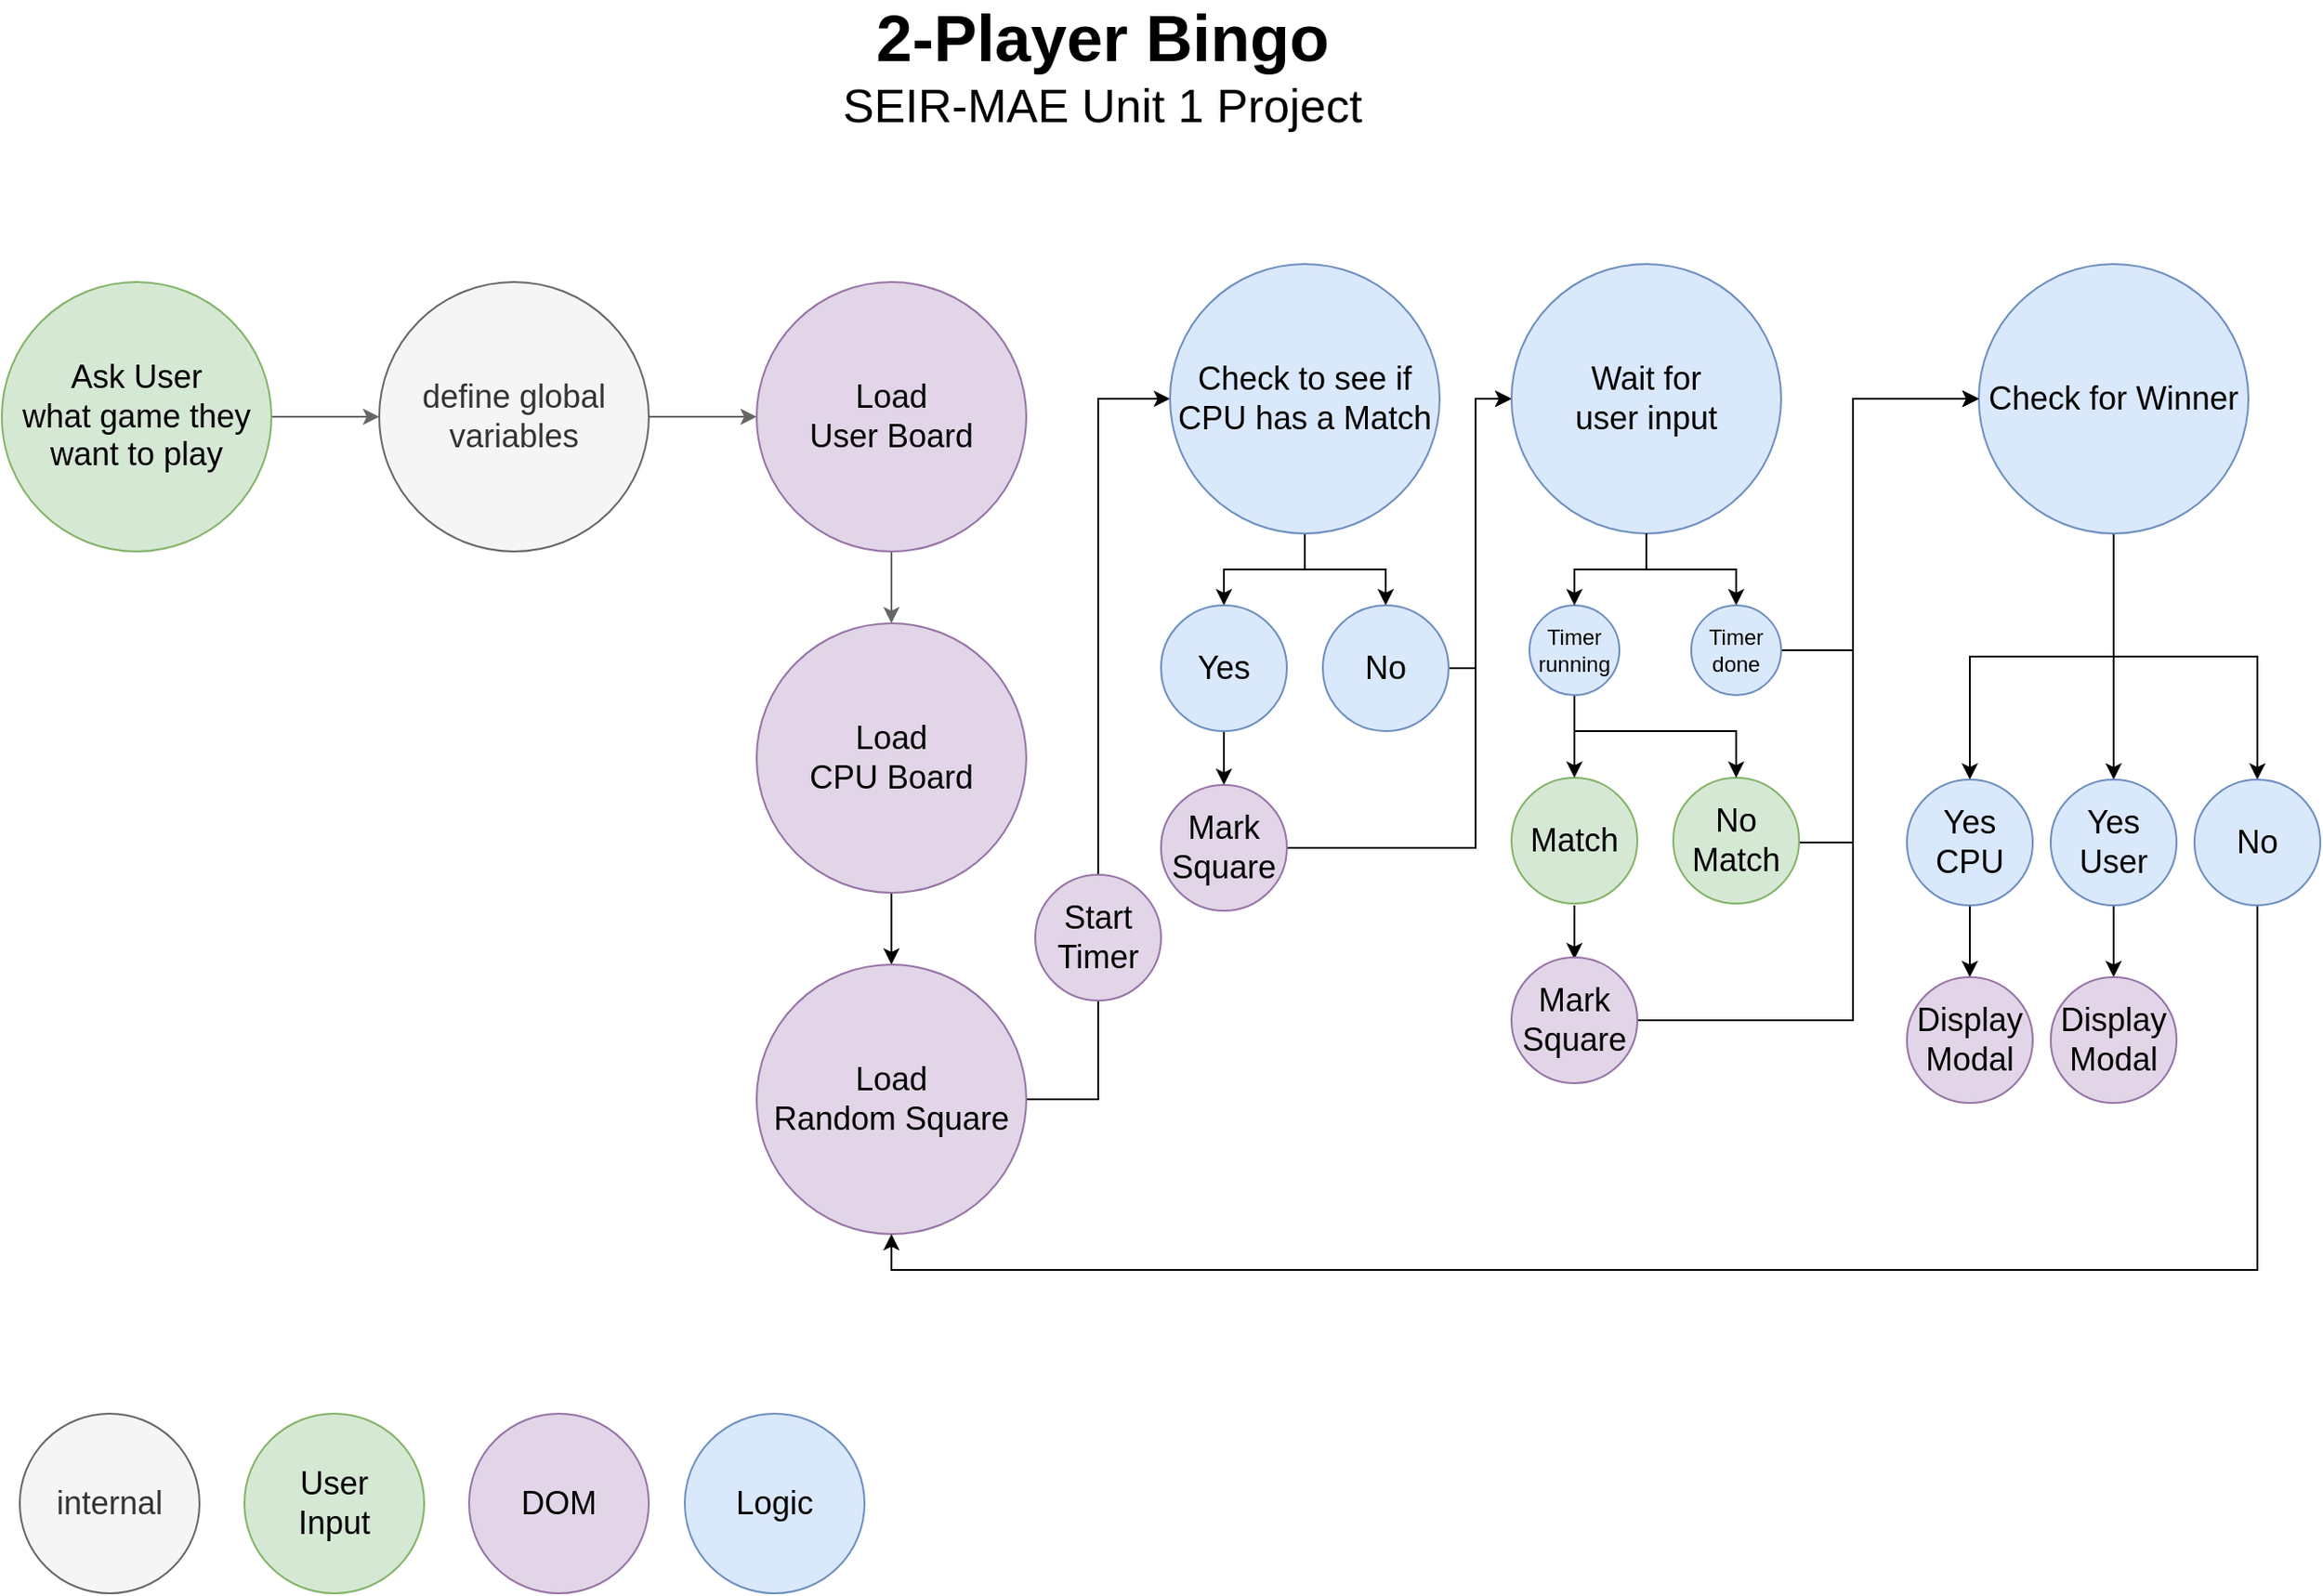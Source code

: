 <mxfile version="12.9.6" type="device"><diagram name="Page-1" id="c7488fd3-1785-93aa-aadb-54a6760d102a"><mxGraphModel dx="2133" dy="1757" grid="0" gridSize="10" guides="1" tooltips="1" connect="1" arrows="1" fold="1" page="1" pageScale="1" pageWidth="1500" pageHeight="1200" background="#ffffff" math="0" shadow="0"><root><mxCell id="0"/><mxCell id="1" parent="0"/><mxCell id="MlNEu42tujTxi9KtffJH-21" value="" style="edgeStyle=orthogonalEdgeStyle;rounded=0;orthogonalLoop=1;jettySize=auto;html=1;fillColor=#f5f5f5;strokeColor=#666666;" parent="1" source="MlNEu42tujTxi9KtffJH-1" target="MlNEu42tujTxi9KtffJH-2" edge="1"><mxGeometry relative="1" as="geometry"/></mxCell><mxCell id="MlNEu42tujTxi9KtffJH-1" value="&lt;font style=&quot;font-size: 18px&quot;&gt;define global variables&lt;/font&gt;" style="ellipse;whiteSpace=wrap;html=1;aspect=fixed;fillColor=#f5f5f5;strokeColor=#666666;fontColor=#333333;" parent="1" vertex="1"><mxGeometry x="315" y="300" width="150" height="150" as="geometry"/></mxCell><mxCell id="MlNEu42tujTxi9KtffJH-46" value="" style="edgeStyle=orthogonalEdgeStyle;rounded=0;orthogonalLoop=1;jettySize=auto;html=1;fillColor=#f5f5f5;strokeColor=#666666;" parent="1" source="MlNEu42tujTxi9KtffJH-2" target="MlNEu42tujTxi9KtffJH-3" edge="1"><mxGeometry relative="1" as="geometry"/></mxCell><mxCell id="MlNEu42tujTxi9KtffJH-2" value="&lt;font style=&quot;font-size: 18px&quot;&gt;Load &lt;br&gt;User Board&lt;/font&gt;" style="ellipse;whiteSpace=wrap;html=1;aspect=fixed;fillColor=#e1d5e7;strokeColor=#9673a6;" parent="1" vertex="1"><mxGeometry x="525" y="300" width="150" height="150" as="geometry"/></mxCell><mxCell id="MlNEu42tujTxi9KtffJH-47" value="" style="edgeStyle=orthogonalEdgeStyle;rounded=0;orthogonalLoop=1;jettySize=auto;html=1;" parent="1" source="MlNEu42tujTxi9KtffJH-3" target="MlNEu42tujTxi9KtffJH-4" edge="1"><mxGeometry relative="1" as="geometry"/></mxCell><mxCell id="MlNEu42tujTxi9KtffJH-3" value="&lt;font style=&quot;font-size: 18px&quot;&gt;Load &lt;br&gt;CPU Board&lt;/font&gt;" style="ellipse;whiteSpace=wrap;html=1;aspect=fixed;fillColor=#e1d5e7;strokeColor=#9673a6;" parent="1" vertex="1"><mxGeometry x="525" y="490" width="150" height="150" as="geometry"/></mxCell><mxCell id="MlNEu42tujTxi9KtffJH-48" style="edgeStyle=orthogonalEdgeStyle;rounded=0;orthogonalLoop=1;jettySize=auto;html=1;entryX=0;entryY=0.5;entryDx=0;entryDy=0;" parent="1" source="MlNEu42tujTxi9KtffJH-4" target="MlNEu42tujTxi9KtffJH-6" edge="1"><mxGeometry relative="1" as="geometry"><mxPoint x="715" y="440" as="targetPoint"/></mxGeometry></mxCell><mxCell id="MlNEu42tujTxi9KtffJH-4" value="&lt;span style=&quot;font-size: 18px&quot;&gt;Load &lt;br&gt;Random Square&lt;/span&gt;" style="ellipse;whiteSpace=wrap;html=1;aspect=fixed;fillColor=#e1d5e7;strokeColor=#9673a6;" parent="1" vertex="1"><mxGeometry x="525" y="680" width="150" height="150" as="geometry"/></mxCell><mxCell id="MlNEu42tujTxi9KtffJH-5" value="&lt;span style=&quot;font-size: 18px&quot;&gt;Start Timer&lt;/span&gt;" style="ellipse;whiteSpace=wrap;html=1;aspect=fixed;fillColor=#e1d5e7;strokeColor=#9673a6;" parent="1" vertex="1"><mxGeometry x="680" y="630" width="70" height="70" as="geometry"/></mxCell><mxCell id="MlNEu42tujTxi9KtffJH-25" style="edgeStyle=orthogonalEdgeStyle;rounded=0;orthogonalLoop=1;jettySize=auto;html=1;" parent="1" source="MlNEu42tujTxi9KtffJH-6" target="MlNEu42tujTxi9KtffJH-7" edge="1"><mxGeometry relative="1" as="geometry"/></mxCell><mxCell id="MlNEu42tujTxi9KtffJH-27" style="edgeStyle=orthogonalEdgeStyle;rounded=0;orthogonalLoop=1;jettySize=auto;html=1;entryX=0.5;entryY=0;entryDx=0;entryDy=0;" parent="1" source="MlNEu42tujTxi9KtffJH-6" target="MlNEu42tujTxi9KtffJH-8" edge="1"><mxGeometry relative="1" as="geometry"/></mxCell><mxCell id="MlNEu42tujTxi9KtffJH-6" value="&lt;span style=&quot;font-size: 18px&quot;&gt;Check to see if CPU has a Match&lt;/span&gt;" style="ellipse;whiteSpace=wrap;html=1;aspect=fixed;fillColor=#dae8fc;strokeColor=#6c8ebf;" parent="1" vertex="1"><mxGeometry x="755" y="290" width="150" height="150" as="geometry"/></mxCell><mxCell id="MlNEu42tujTxi9KtffJH-28" value="" style="edgeStyle=orthogonalEdgeStyle;rounded=0;orthogonalLoop=1;jettySize=auto;html=1;" parent="1" source="MlNEu42tujTxi9KtffJH-7" target="MlNEu42tujTxi9KtffJH-9" edge="1"><mxGeometry relative="1" as="geometry"/></mxCell><mxCell id="MlNEu42tujTxi9KtffJH-7" value="&lt;span style=&quot;font-size: 18px&quot;&gt;Yes&lt;/span&gt;" style="ellipse;whiteSpace=wrap;html=1;aspect=fixed;fillColor=#dae8fc;strokeColor=#6c8ebf;" parent="1" vertex="1"><mxGeometry x="750" y="480" width="70" height="70" as="geometry"/></mxCell><mxCell id="MlNEu42tujTxi9KtffJH-30" style="edgeStyle=orthogonalEdgeStyle;rounded=0;orthogonalLoop=1;jettySize=auto;html=1;entryX=0;entryY=0.5;entryDx=0;entryDy=0;" parent="1" source="MlNEu42tujTxi9KtffJH-8" target="MlNEu42tujTxi9KtffJH-13" edge="1"><mxGeometry relative="1" as="geometry"><mxPoint x="875" y="580" as="targetPoint"/><Array as="points"><mxPoint x="925" y="515"/><mxPoint x="925" y="365"/></Array></mxGeometry></mxCell><mxCell id="MlNEu42tujTxi9KtffJH-8" value="&lt;span style=&quot;font-size: 18px&quot;&gt;No&lt;/span&gt;" style="ellipse;whiteSpace=wrap;html=1;aspect=fixed;fillColor=#dae8fc;strokeColor=#6c8ebf;" parent="1" vertex="1"><mxGeometry x="840" y="480" width="70" height="70" as="geometry"/></mxCell><mxCell id="MlNEu42tujTxi9KtffJH-33" value="" style="edgeStyle=orthogonalEdgeStyle;rounded=0;orthogonalLoop=1;jettySize=auto;html=1;entryX=0;entryY=0.5;entryDx=0;entryDy=0;" parent="1" source="MlNEu42tujTxi9KtffJH-9" target="MlNEu42tujTxi9KtffJH-13" edge="1"><mxGeometry relative="1" as="geometry"><mxPoint x="925" y="370" as="targetPoint"/><Array as="points"><mxPoint x="925" y="615"/><mxPoint x="925" y="365"/></Array></mxGeometry></mxCell><mxCell id="MlNEu42tujTxi9KtffJH-9" value="&lt;span style=&quot;font-size: 18px&quot;&gt;Mark Square&lt;/span&gt;" style="ellipse;whiteSpace=wrap;html=1;aspect=fixed;fillColor=#e1d5e7;strokeColor=#9673a6;" parent="1" vertex="1"><mxGeometry x="750" y="580" width="70" height="70" as="geometry"/></mxCell><mxCell id="MlNEu42tujTxi9KtffJH-38" value="" style="edgeStyle=orthogonalEdgeStyle;rounded=0;orthogonalLoop=1;jettySize=auto;html=1;" parent="1" edge="1"><mxGeometry relative="1" as="geometry"><mxPoint x="980" y="647" as="sourcePoint"/><mxPoint x="980" y="677" as="targetPoint"/></mxGeometry></mxCell><mxCell id="MlNEu42tujTxi9KtffJH-11" value="&lt;span style=&quot;font-size: 18px&quot;&gt;Match&lt;/span&gt;" style="ellipse;whiteSpace=wrap;html=1;aspect=fixed;fillColor=#d5e8d4;strokeColor=#82b366;" parent="1" vertex="1"><mxGeometry x="945" y="576" width="70" height="70" as="geometry"/></mxCell><mxCell id="MlNEu42tujTxi9KtffJH-45" style="edgeStyle=orthogonalEdgeStyle;rounded=0;orthogonalLoop=1;jettySize=auto;html=1;entryX=0;entryY=0.5;entryDx=0;entryDy=0;" parent="1" source="MlNEu42tujTxi9KtffJH-12" target="MlNEu42tujTxi9KtffJH-39" edge="1"><mxGeometry relative="1" as="geometry"><Array as="points"><mxPoint x="1135" y="612"/><mxPoint x="1135" y="365"/></Array></mxGeometry></mxCell><mxCell id="MlNEu42tujTxi9KtffJH-12" value="&lt;span style=&quot;font-size: 18px&quot;&gt;No Match&lt;/span&gt;" style="ellipse;whiteSpace=wrap;html=1;aspect=fixed;fillColor=#d5e8d4;strokeColor=#82b366;" parent="1" vertex="1"><mxGeometry x="1035" y="576" width="70" height="70" as="geometry"/></mxCell><mxCell id="MlNEu42tujTxi9KtffJH-61" style="edgeStyle=orthogonalEdgeStyle;rounded=0;orthogonalLoop=1;jettySize=auto;html=1;entryX=0.5;entryY=0;entryDx=0;entryDy=0;" parent="1" source="MlNEu42tujTxi9KtffJH-13" target="MlNEu42tujTxi9KtffJH-59" edge="1"><mxGeometry relative="1" as="geometry"/></mxCell><mxCell id="MlNEu42tujTxi9KtffJH-13" value="&lt;span style=&quot;font-size: 18px&quot;&gt;Wait for &lt;br&gt;user input&lt;/span&gt;" style="ellipse;whiteSpace=wrap;html=1;aspect=fixed;fillColor=#dae8fc;strokeColor=#6c8ebf;" parent="1" vertex="1"><mxGeometry x="945" y="290" width="150" height="150" as="geometry"/></mxCell><mxCell id="MlNEu42tujTxi9KtffJH-43" style="edgeStyle=orthogonalEdgeStyle;rounded=0;orthogonalLoop=1;jettySize=auto;html=1;entryX=0;entryY=0.5;entryDx=0;entryDy=0;" parent="1" source="MlNEu42tujTxi9KtffJH-36" target="MlNEu42tujTxi9KtffJH-39" edge="1"><mxGeometry relative="1" as="geometry"><Array as="points"><mxPoint x="1135" y="711"/><mxPoint x="1135" y="365"/></Array></mxGeometry></mxCell><mxCell id="MlNEu42tujTxi9KtffJH-36" value="&lt;span style=&quot;font-size: 18px&quot;&gt;Mark Square&lt;/span&gt;" style="ellipse;whiteSpace=wrap;html=1;aspect=fixed;fillColor=#e1d5e7;strokeColor=#9673a6;" parent="1" vertex="1"><mxGeometry x="945" y="676" width="70" height="70" as="geometry"/></mxCell><mxCell id="MlNEu42tujTxi9KtffJH-49" style="edgeStyle=orthogonalEdgeStyle;rounded=0;orthogonalLoop=1;jettySize=auto;html=1;entryX=0.5;entryY=0;entryDx=0;entryDy=0;" parent="1" source="MlNEu42tujTxi9KtffJH-39" target="MlNEu42tujTxi9KtffJH-40" edge="1"><mxGeometry relative="1" as="geometry"/></mxCell><mxCell id="MlNEu42tujTxi9KtffJH-50" style="edgeStyle=orthogonalEdgeStyle;rounded=0;orthogonalLoop=1;jettySize=auto;html=1;" parent="1" source="MlNEu42tujTxi9KtffJH-39" target="MlNEu42tujTxi9KtffJH-42" edge="1"><mxGeometry relative="1" as="geometry"/></mxCell><mxCell id="MlNEu42tujTxi9KtffJH-51" style="edgeStyle=orthogonalEdgeStyle;rounded=0;orthogonalLoop=1;jettySize=auto;html=1;entryX=0.5;entryY=0;entryDx=0;entryDy=0;" parent="1" source="MlNEu42tujTxi9KtffJH-39" target="MlNEu42tujTxi9KtffJH-41" edge="1"><mxGeometry relative="1" as="geometry"/></mxCell><mxCell id="MlNEu42tujTxi9KtffJH-39" value="&lt;span style=&quot;font-size: 18px&quot;&gt;Check for Winner&lt;/span&gt;" style="ellipse;whiteSpace=wrap;html=1;aspect=fixed;fillColor=#dae8fc;strokeColor=#6c8ebf;" parent="1" vertex="1"><mxGeometry x="1205" y="290" width="150" height="150" as="geometry"/></mxCell><mxCell id="MlNEu42tujTxi9KtffJH-54" value="" style="edgeStyle=orthogonalEdgeStyle;rounded=0;orthogonalLoop=1;jettySize=auto;html=1;" parent="1" source="MlNEu42tujTxi9KtffJH-40" target="MlNEu42tujTxi9KtffJH-53" edge="1"><mxGeometry relative="1" as="geometry"/></mxCell><mxCell id="MlNEu42tujTxi9KtffJH-40" value="&lt;span style=&quot;font-size: 18px&quot;&gt;Yes&lt;br&gt;CPU&lt;br&gt;&lt;/span&gt;" style="ellipse;whiteSpace=wrap;html=1;aspect=fixed;fillColor=#dae8fc;strokeColor=#6c8ebf;" parent="1" vertex="1"><mxGeometry x="1165" y="577" width="70" height="70" as="geometry"/></mxCell><mxCell id="MlNEu42tujTxi9KtffJH-52" style="edgeStyle=orthogonalEdgeStyle;rounded=0;orthogonalLoop=1;jettySize=auto;html=1;entryX=0.5;entryY=1;entryDx=0;entryDy=0;" parent="1" source="MlNEu42tujTxi9KtffJH-41" target="MlNEu42tujTxi9KtffJH-4" edge="1"><mxGeometry relative="1" as="geometry"><Array as="points"><mxPoint x="1360" y="850"/><mxPoint x="600" y="850"/></Array></mxGeometry></mxCell><mxCell id="MlNEu42tujTxi9KtffJH-41" value="&lt;span style=&quot;font-size: 18px&quot;&gt;No&lt;/span&gt;" style="ellipse;whiteSpace=wrap;html=1;aspect=fixed;fillColor=#dae8fc;strokeColor=#6c8ebf;" parent="1" vertex="1"><mxGeometry x="1325" y="577" width="70" height="70" as="geometry"/></mxCell><mxCell id="MlNEu42tujTxi9KtffJH-56" value="" style="edgeStyle=orthogonalEdgeStyle;rounded=0;orthogonalLoop=1;jettySize=auto;html=1;" parent="1" source="MlNEu42tujTxi9KtffJH-42" target="MlNEu42tujTxi9KtffJH-55" edge="1"><mxGeometry relative="1" as="geometry"/></mxCell><mxCell id="MlNEu42tujTxi9KtffJH-42" value="&lt;span style=&quot;font-size: 18px&quot;&gt;Yes&lt;br&gt;User&lt;br&gt;&lt;/span&gt;" style="ellipse;whiteSpace=wrap;html=1;aspect=fixed;fillColor=#dae8fc;strokeColor=#6c8ebf;" parent="1" vertex="1"><mxGeometry x="1245" y="577" width="70" height="70" as="geometry"/></mxCell><mxCell id="MlNEu42tujTxi9KtffJH-53" value="&lt;span style=&quot;font-size: 18px&quot;&gt;Display Modal&lt;br&gt;&lt;/span&gt;" style="ellipse;whiteSpace=wrap;html=1;aspect=fixed;fillColor=#e1d5e7;strokeColor=#9673a6;" parent="1" vertex="1"><mxGeometry x="1165" y="687" width="70" height="70" as="geometry"/></mxCell><mxCell id="MlNEu42tujTxi9KtffJH-55" value="&lt;span style=&quot;font-size: 18px&quot;&gt;Display Modal&lt;br&gt;&lt;/span&gt;" style="ellipse;whiteSpace=wrap;html=1;aspect=fixed;fillColor=#e1d5e7;strokeColor=#9673a6;" parent="1" vertex="1"><mxGeometry x="1245" y="687" width="70" height="70" as="geometry"/></mxCell><mxCell id="MlNEu42tujTxi9KtffJH-62" value="" style="edgeStyle=orthogonalEdgeStyle;rounded=0;orthogonalLoop=1;jettySize=auto;html=1;" parent="1" source="MlNEu42tujTxi9KtffJH-57" target="MlNEu42tujTxi9KtffJH-11" edge="1"><mxGeometry relative="1" as="geometry"/></mxCell><mxCell id="MlNEu42tujTxi9KtffJH-63" style="edgeStyle=orthogonalEdgeStyle;rounded=0;orthogonalLoop=1;jettySize=auto;html=1;entryX=0.5;entryY=0;entryDx=0;entryDy=0;" parent="1" source="MlNEu42tujTxi9KtffJH-57" target="MlNEu42tujTxi9KtffJH-12" edge="1"><mxGeometry relative="1" as="geometry"><Array as="points"><mxPoint x="980" y="550"/><mxPoint x="1070" y="550"/></Array></mxGeometry></mxCell><mxCell id="MlNEu42tujTxi9KtffJH-57" value="&lt;font style=&quot;font-size: 12px&quot;&gt;Timer&lt;br&gt;running&lt;br&gt;&lt;/font&gt;" style="ellipse;whiteSpace=wrap;html=1;aspect=fixed;fillColor=#dae8fc;strokeColor=#6c8ebf;" parent="1" vertex="1"><mxGeometry x="955" y="480" width="50" height="50" as="geometry"/></mxCell><mxCell id="MlNEu42tujTxi9KtffJH-58" style="edgeStyle=orthogonalEdgeStyle;rounded=0;orthogonalLoop=1;jettySize=auto;html=1;entryX=0.5;entryY=0;entryDx=0;entryDy=0;" parent="1" source="MlNEu42tujTxi9KtffJH-13" target="MlNEu42tujTxi9KtffJH-57" edge="1"><mxGeometry relative="1" as="geometry"><mxPoint x="1020" y="440.0" as="sourcePoint"/><mxPoint x="1070" y="576" as="targetPoint"/><Array as="points"/></mxGeometry></mxCell><mxCell id="MlNEu42tujTxi9KtffJH-64" style="edgeStyle=orthogonalEdgeStyle;rounded=0;orthogonalLoop=1;jettySize=auto;html=1;entryX=0;entryY=0.5;entryDx=0;entryDy=0;" parent="1" source="MlNEu42tujTxi9KtffJH-59" target="MlNEu42tujTxi9KtffJH-39" edge="1"><mxGeometry relative="1" as="geometry"><Array as="points"><mxPoint x="1135" y="505"/><mxPoint x="1135" y="365"/></Array></mxGeometry></mxCell><mxCell id="MlNEu42tujTxi9KtffJH-59" value="&lt;font style=&quot;font-size: 12px&quot;&gt;Timer&lt;br&gt;done&lt;br&gt;&lt;/font&gt;" style="ellipse;whiteSpace=wrap;html=1;aspect=fixed;fillColor=#dae8fc;strokeColor=#6c8ebf;" parent="1" vertex="1"><mxGeometry x="1045" y="480" width="50" height="50" as="geometry"/></mxCell><mxCell id="uts6Wj9NqV4XBPI1gnj7-2" value="" style="edgeStyle=orthogonalEdgeStyle;rounded=0;orthogonalLoop=1;jettySize=auto;html=1;fillColor=#f5f5f5;strokeColor=#666666;" parent="1" source="uts6Wj9NqV4XBPI1gnj7-1" target="MlNEu42tujTxi9KtffJH-1" edge="1"><mxGeometry relative="1" as="geometry"/></mxCell><mxCell id="uts6Wj9NqV4XBPI1gnj7-1" value="&lt;font style=&quot;font-size: 18px&quot;&gt;Ask User &lt;br&gt;what game they want to play&lt;/font&gt;" style="ellipse;whiteSpace=wrap;html=1;aspect=fixed;fillColor=#d5e8d4;strokeColor=#82b366;" parent="1" vertex="1"><mxGeometry x="105" y="300" width="150" height="150" as="geometry"/></mxCell><mxCell id="uts6Wj9NqV4XBPI1gnj7-3" value="&lt;span style=&quot;font-size: 18px&quot;&gt;internal&lt;/span&gt;" style="ellipse;whiteSpace=wrap;html=1;aspect=fixed;fillColor=#f5f5f5;strokeColor=#666666;fontColor=#333333;" parent="1" vertex="1"><mxGeometry x="115" y="930" width="100" height="100" as="geometry"/></mxCell><mxCell id="uts6Wj9NqV4XBPI1gnj7-4" value="&lt;span style=&quot;font-size: 18px&quot;&gt;User&lt;br&gt;Input&lt;/span&gt;" style="ellipse;whiteSpace=wrap;html=1;aspect=fixed;fillColor=#d5e8d4;strokeColor=#82b366;" parent="1" vertex="1"><mxGeometry x="240" y="930" width="100" height="100" as="geometry"/></mxCell><mxCell id="uts6Wj9NqV4XBPI1gnj7-5" value="&lt;span style=&quot;font-size: 18px&quot;&gt;DOM&lt;/span&gt;" style="ellipse;whiteSpace=wrap;html=1;aspect=fixed;fillColor=#e1d5e7;strokeColor=#9673a6;" parent="1" vertex="1"><mxGeometry x="365" y="930" width="100" height="100" as="geometry"/></mxCell><mxCell id="uts6Wj9NqV4XBPI1gnj7-6" value="&lt;span style=&quot;font-size: 18px&quot;&gt;Logic&lt;/span&gt;" style="ellipse;whiteSpace=wrap;html=1;aspect=fixed;fillColor=#dae8fc;strokeColor=#6c8ebf;" parent="1" vertex="1"><mxGeometry x="485" y="930" width="100" height="100" as="geometry"/></mxCell><mxCell id="uts6Wj9NqV4XBPI1gnj7-7" value="&lt;font&gt;&lt;span style=&quot;font-size: 36px&quot;&gt;&lt;b&gt;2-Player Bingo&lt;/b&gt;&lt;/span&gt;&lt;br&gt;&lt;font style=&quot;font-size: 26px&quot;&gt;SEIR-MAE Unit 1 Project&lt;/font&gt;&lt;/font&gt;" style="text;html=1;strokeColor=none;fillColor=none;align=center;verticalAlign=middle;whiteSpace=wrap;rounded=0;" parent="1" vertex="1"><mxGeometry x="355" y="170" width="725" height="20" as="geometry"/></mxCell></root></mxGraphModel></diagram></mxfile>